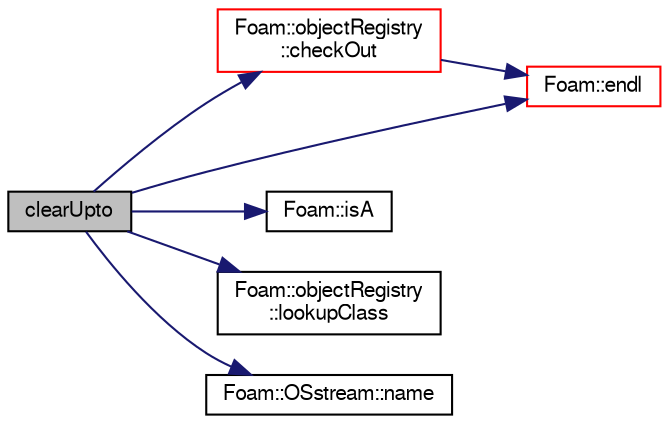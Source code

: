 digraph "clearUpto"
{
  bgcolor="transparent";
  edge [fontname="FreeSans",fontsize="10",labelfontname="FreeSans",labelfontsize="10"];
  node [fontname="FreeSans",fontsize="10",shape=record];
  rankdir="LR";
  Node48 [label="clearUpto",height=0.2,width=0.4,color="black", fillcolor="grey75", style="filled", fontcolor="black"];
  Node48 -> Node49 [color="midnightblue",fontsize="10",style="solid",fontname="FreeSans"];
  Node49 [label="Foam::objectRegistry\l::checkOut",height=0.2,width=0.4,color="red",URL="$a26326.html#a0b55f69ea0e88182692871ec13dc62db",tooltip="Remove an regIOobject from registry. "];
  Node49 -> Node55 [color="midnightblue",fontsize="10",style="solid",fontname="FreeSans"];
  Node55 [label="Foam::endl",height=0.2,width=0.4,color="red",URL="$a21124.html#a2db8fe02a0d3909e9351bb4275b23ce4",tooltip="Add newline and flush stream. "];
  Node48 -> Node55 [color="midnightblue",fontsize="10",style="solid",fontname="FreeSans"];
  Node48 -> Node59 [color="midnightblue",fontsize="10",style="solid",fontname="FreeSans"];
  Node59 [label="Foam::isA",height=0.2,width=0.4,color="black",URL="$a21124.html#a7f38c7df863d37f5357047d27dab7711",tooltip="Check if a dynamic_cast to typeid is possible. "];
  Node48 -> Node60 [color="midnightblue",fontsize="10",style="solid",fontname="FreeSans"];
  Node60 [label="Foam::objectRegistry\l::lookupClass",height=0.2,width=0.4,color="black",URL="$a26326.html#ad20408e9bd7b5446e5bd0dc70b751705",tooltip="Lookup and return all objects of the given Type. "];
  Node48 -> Node61 [color="midnightblue",fontsize="10",style="solid",fontname="FreeSans"];
  Node61 [label="Foam::OSstream::name",height=0.2,width=0.4,color="black",URL="$a26290.html#a41b2d01e5fd6e1bc71a895d8b8a86308",tooltip="Return the name of the stream. "];
}
